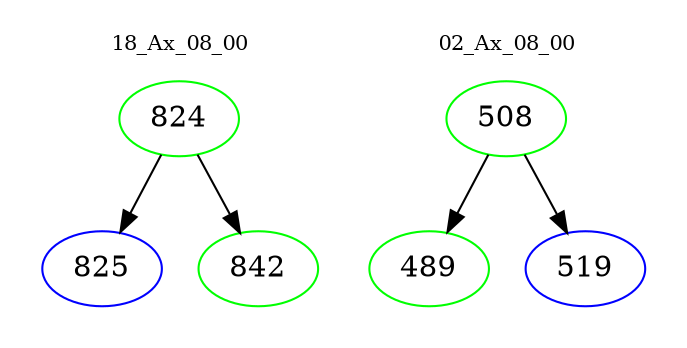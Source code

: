 digraph{
subgraph cluster_0 {
color = white
label = "18_Ax_08_00";
fontsize=10;
T0_824 [label="824", color="green"]
T0_824 -> T0_825 [color="black"]
T0_825 [label="825", color="blue"]
T0_824 -> T0_842 [color="black"]
T0_842 [label="842", color="green"]
}
subgraph cluster_1 {
color = white
label = "02_Ax_08_00";
fontsize=10;
T1_508 [label="508", color="green"]
T1_508 -> T1_489 [color="black"]
T1_489 [label="489", color="green"]
T1_508 -> T1_519 [color="black"]
T1_519 [label="519", color="blue"]
}
}
